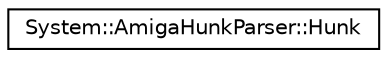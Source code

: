 digraph G
{
  edge [fontname="Helvetica",fontsize="10",labelfontname="Helvetica",labelfontsize="10"];
  node [fontname="Helvetica",fontsize="10",shape=record];
  rankdir="LR";
  Node1 [label="System::AmigaHunkParser::Hunk",height=0.2,width=0.4,color="black", fillcolor="white", style="filled",URL="$class_system_1_1_amiga_hunk_parser_1_1_hunk.html"];
}
